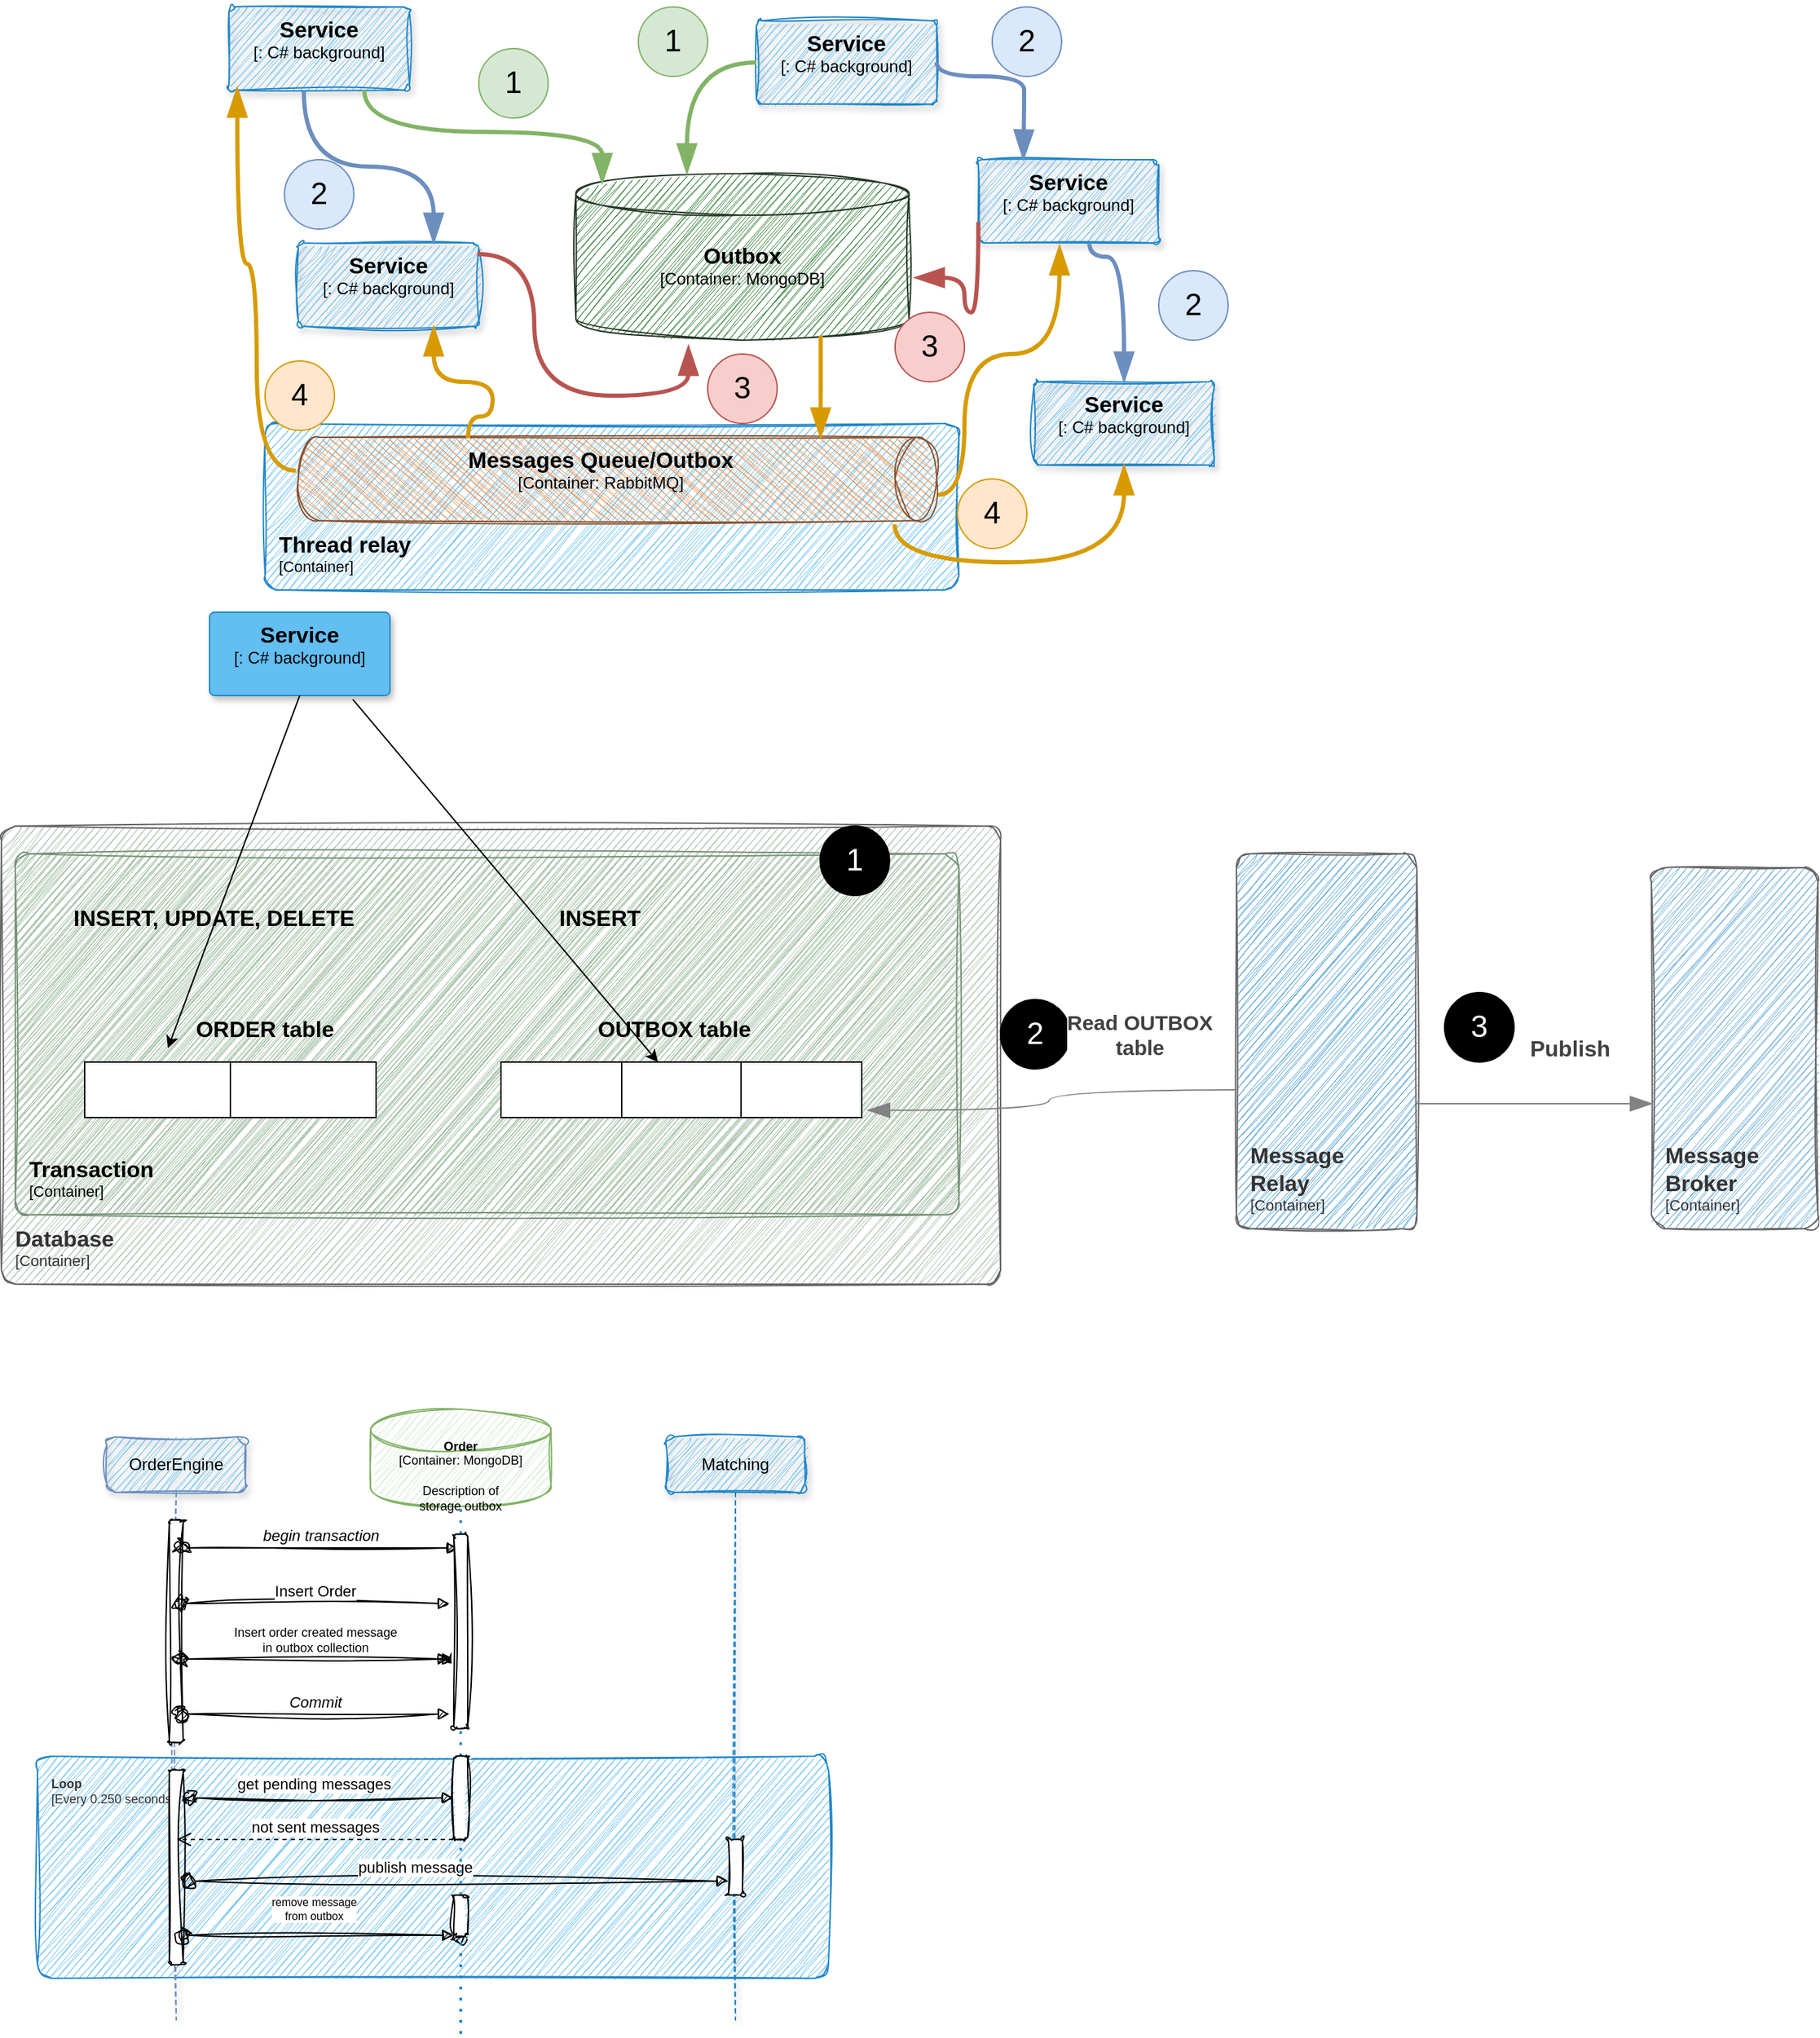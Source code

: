 <mxfile version="24.5.1" type="device">
  <diagram name="Page-1" id="jp84wiX7xe1HpqXk9hhP">
    <mxGraphModel dx="918" dy="848" grid="1" gridSize="10" guides="1" tooltips="1" connect="1" arrows="1" fold="1" page="1" pageScale="1" pageWidth="850" pageHeight="1100" math="0" shadow="0">
      <root>
        <mxCell id="0" />
        <mxCell id="1" parent="0" />
        <object placeholders="1" c4Name="Loop" c4Type="SystemScopeBoundary" c4Application="Every 0.250 seconds" label="&lt;font style=&quot;font-size: 9px;&quot;&gt;&lt;b style=&quot;font-size: 9px;&quot;&gt;&lt;div style=&quot;text-align: left; font-size: 9px;&quot;&gt;%c4Name%&lt;/div&gt;&lt;/b&gt;&lt;/font&gt;&lt;div style=&quot;text-align: left; font-size: 9px;&quot;&gt;[%c4Application%]&lt;/div&gt;" id="RgLUPbMFcPm35V3ERX6u-15">
          <mxCell style="rounded=1;fontSize=9;whiteSpace=wrap;html=1;arcSize=20;fillColor=#63bef2;strokeColor=#2086c9;fontColor=#333333;labelBackgroundColor=none;align=left;verticalAlign=top;labelBorderColor=none;spacingTop=0;spacing=10;metaEdit=1;rotatable=0;perimeter=rectanglePerimeter;noLabel=0;labelPadding=0;allowArrows=0;connectable=0;expand=0;recursiveResize=0;editable=1;pointerEvents=0;absoluteArcSize=1;points=[[0.25,0,0],[0.5,0,0],[0.75,0,0],[1,0.25,0],[1,0.5,0],[1,0.75,0],[0.75,1,0],[0.5,1,0],[0.25,1,0],[0,0.75,0],[0,0.5,0],[0,0.25,0]];sketch=1;curveFitting=1;jiggle=2;" vertex="1" parent="1">
            <mxGeometry x="36" y="1530" width="570" height="160" as="geometry" />
          </mxCell>
        </object>
        <object placeholders="1" c4Name="Thread relay" c4Type="ContainerScopeBoundary" c4Application="Container" label="&lt;font style=&quot;font-size: 16px&quot;&gt;&lt;b&gt;&lt;div style=&quot;text-align: left&quot;&gt;%c4Name%&lt;/div&gt;&lt;/b&gt;&lt;/font&gt;&lt;div style=&quot;text-align: left&quot;&gt;[%c4Application%]&lt;/div&gt;" id="sRBXPEC6CnhFeX8Rd4L1-20">
          <mxCell style="rounded=1;fontSize=11;whiteSpace=wrap;html=1;arcSize=20;fillColor=#63bef2;strokeColor=#2086c9;labelBackgroundColor=none;align=left;verticalAlign=bottom;labelBorderColor=none;spacingTop=0;spacing=10;metaEdit=1;rotatable=0;perimeter=rectanglePerimeter;noLabel=0;labelPadding=0;allowArrows=0;connectable=0;expand=0;recursiveResize=0;editable=1;pointerEvents=0;absoluteArcSize=1;points=[[0.25,0,0],[0.5,0,0],[0.75,0,0],[1,0.25,0],[1,0.5,0],[1,0.75,0],[0.75,1,0],[0.5,1,0],[0.25,1,0],[0,0.75,0],[0,0.5,0],[0,0.25,0]];sketch=1;curveFitting=1;jiggle=2;" parent="1" vertex="1">
            <mxGeometry x="200" y="570" width="500" height="120" as="geometry" />
          </mxCell>
        </object>
        <object placeholders="1" c4Name="Messages Queue/Outbox" c4Type="Container" c4Technology="RabbitMQ" c4Description="" label="&lt;font style=&quot;font-size: 16px&quot;&gt;&lt;b&gt;%c4Name%&lt;/b&gt;&lt;/font&gt;&lt;div&gt;[%c4Type%:&amp;nbsp;%c4Technology%]&lt;/div&gt;&lt;br&gt;&lt;div&gt;&lt;font style=&quot;font-size: 11px&quot;&gt;&lt;font&gt;%c4Description%&lt;/font&gt;&lt;/font&gt;&lt;/div&gt;" id="cbHOGmEnmN4e4WHKEx2--1">
          <mxCell style="shape=cylinder3;size=15;direction=south;whiteSpace=wrap;html=1;boundedLbl=1;rounded=0;labelBackgroundColor=none;fillColor=#ef8e4e;fontSize=12;fontColor=#000000;align=center;strokeColor=#8b522d;metaEdit=1;points=[[0.5,0,0],[1,0.25,0],[1,0.5,0],[1,0.75,0],[0.5,1,0],[0,0.75,0],[0,0.5,0],[0,0.25,0]];resizable=1;sketch=1;curveFitting=1;jiggle=2;" parent="1" vertex="1">
            <mxGeometry x="224" y="580" width="460" height="60" as="geometry" />
          </mxCell>
        </object>
        <object placeholders="1" c4Name="Service" c4Type="" c4Technology="C# background" c4Description="" label="&lt;font style=&quot;font-size: 16px&quot;&gt;&lt;b&gt;%c4Name%&lt;/b&gt;&lt;/font&gt;&lt;div&gt;[%c4Type%: %c4Technology%]&lt;/div&gt;&lt;br&gt;&lt;div&gt;&lt;font style=&quot;font-size: 11px&quot;&gt;%c4Description%&lt;/font&gt;&lt;/div&gt;" id="cbHOGmEnmN4e4WHKEx2--2">
          <mxCell style="rounded=1;whiteSpace=wrap;html=1;labelBackgroundColor=none;fillColor=#63BEF2;fontColor=#000000;align=center;arcSize=6;strokeColor=#2086C9;metaEdit=1;resizable=1;points=[[0.25,0,0],[0.5,0,0],[0.75,0,0],[1,0.25,0],[1,0.5,0],[1,0.75,0],[0.75,1,0],[0.5,1,0],[0.25,1,0],[0,0.75,0],[0,0.5,0],[0,0.25,0]];sketch=1;curveFitting=1;jiggle=2;shadow=1;" parent="1" vertex="1">
            <mxGeometry x="174" y="270" width="130" height="60" as="geometry" />
          </mxCell>
        </object>
        <object placeholders="1" c4Name="Service" c4Type="" c4Technology="C# background" c4Description="" label="&lt;font style=&quot;font-size: 16px&quot;&gt;&lt;b&gt;%c4Name%&lt;/b&gt;&lt;/font&gt;&lt;div&gt;[%c4Type%: %c4Technology%]&lt;/div&gt;&lt;br&gt;&lt;div&gt;&lt;font style=&quot;font-size: 11px&quot;&gt;%c4Description%&lt;/font&gt;&lt;/div&gt;" id="cbHOGmEnmN4e4WHKEx2--3">
          <mxCell style="rounded=1;whiteSpace=wrap;html=1;labelBackgroundColor=none;fillColor=#63BEF2;fontColor=#000000;align=center;arcSize=6;strokeColor=#2086C9;metaEdit=1;resizable=1;points=[[0.25,0,0],[0.5,0,0],[0.75,0,0],[1,0.25,0],[1,0.5,0],[1,0.75,0],[0.75,1,0],[0.5,1,0],[0.25,1,0],[0,0.75,0],[0,0.5,0],[0,0.25,0]];shadow=1;sketch=1;curveFitting=1;jiggle=2;" parent="1" vertex="1">
            <mxGeometry x="754" y="540" width="130" height="60" as="geometry" />
          </mxCell>
        </object>
        <object placeholders="1" c4Name="Service" c4Type="" c4Technology="C# background" c4Description="" label="&lt;font style=&quot;font-size: 16px&quot;&gt;&lt;b&gt;%c4Name%&lt;/b&gt;&lt;/font&gt;&lt;div&gt;[%c4Type%: %c4Technology%]&lt;/div&gt;&lt;br&gt;&lt;div&gt;&lt;font style=&quot;font-size: 11px&quot;&gt;%c4Description%&lt;/font&gt;&lt;/div&gt;" id="cbHOGmEnmN4e4WHKEx2--4">
          <mxCell style="rounded=1;whiteSpace=wrap;html=1;labelBackgroundColor=none;fillColor=#63BEF2;fontColor=#000000;align=center;arcSize=6;strokeColor=#2086C9;metaEdit=1;resizable=1;points=[[0.25,0,0],[0.5,0,0],[0.75,0,0],[1,0.25,0],[1,0.5,0],[1,0.75,0],[0.75,1,0],[0.5,1,0],[0.25,1,0],[0,0.75,0],[0,0.5,0],[0,0.25,0]];sketch=1;curveFitting=1;jiggle=2;shadow=1;" parent="1" vertex="1">
            <mxGeometry x="224" y="440" width="130" height="60" as="geometry" />
          </mxCell>
        </object>
        <object placeholders="1" c4Name="Service" c4Type="" c4Technology="C# background" c4Description="" label="&lt;font style=&quot;font-size: 16px&quot;&gt;&lt;b&gt;%c4Name%&lt;/b&gt;&lt;/font&gt;&lt;div&gt;[%c4Type%: %c4Technology%]&lt;/div&gt;&lt;br&gt;&lt;div&gt;&lt;font style=&quot;font-size: 11px&quot;&gt;%c4Description%&lt;/font&gt;&lt;/div&gt;" id="cbHOGmEnmN4e4WHKEx2--5">
          <mxCell style="rounded=1;whiteSpace=wrap;html=1;labelBackgroundColor=none;fillColor=#63BEF2;fontColor=#000000;align=center;arcSize=6;strokeColor=#2086C9;metaEdit=1;resizable=1;points=[[0.25,0,0],[0.5,0,0],[0.75,0,0],[1,0.25,0],[1,0.5,0],[1,0.75,0],[0.75,1,0],[0.5,1,0],[0.25,1,0],[0,0.75,0],[0,0.5,0],[0,0.25,0]];sketch=1;curveFitting=1;jiggle=2;shadow=1;" parent="1" vertex="1">
            <mxGeometry x="554" y="280" width="130" height="60" as="geometry" />
          </mxCell>
        </object>
        <object placeholders="1" c4Name="Service" c4Type="" c4Technology="C# background" c4Description="" label="&lt;font style=&quot;font-size: 16px&quot;&gt;&lt;b&gt;%c4Name%&lt;/b&gt;&lt;/font&gt;&lt;div&gt;[%c4Type%: %c4Technology%]&lt;/div&gt;&lt;br&gt;&lt;div&gt;&lt;font style=&quot;font-size: 11px&quot;&gt;%c4Description%&lt;/font&gt;&lt;/div&gt;" id="cbHOGmEnmN4e4WHKEx2--7">
          <mxCell style="rounded=1;whiteSpace=wrap;html=1;labelBackgroundColor=none;fillColor=#63BEF2;fontColor=#000000;align=center;arcSize=6;strokeColor=#2086C9;metaEdit=1;resizable=1;points=[[0.25,0,0],[0.5,0,0],[0.75,0,0],[1,0.25,0],[1,0.5,0],[1,0.75,0],[0.75,1,0],[0.5,1,0],[0.25,1,0],[0,0.75,0],[0,0.5,0],[0,0.25,0]];sketch=1;curveFitting=1;jiggle=2;shadow=1;" parent="1" vertex="1">
            <mxGeometry x="714" y="380" width="130" height="60" as="geometry" />
          </mxCell>
        </object>
        <object placeholders="1" c4Name="Outbox" c4Type="Container" c4Technology="MongoDB" c4Description="" label="&lt;font style=&quot;font-size: 16px&quot;&gt;&lt;b&gt;%c4Name%&lt;/b&gt;&lt;/font&gt;&lt;div&gt;[%c4Type%:&amp;nbsp;%c4Technology%]&lt;/div&gt;&lt;br&gt;&lt;div&gt;&lt;font style=&quot;font-size: 11px&quot;&gt;&lt;font&gt;%c4Description%&lt;/font&gt;&lt;/font&gt;&lt;/div&gt;" id="cbHOGmEnmN4e4WHKEx2--8">
          <mxCell style="shape=cylinder3;size=15;whiteSpace=wrap;html=1;boundedLbl=1;rounded=0;labelBackgroundColor=none;fillColor=#2d7b33;fontSize=12;fontColor=#000000;align=center;strokeColor=#253726;metaEdit=1;points=[[0.5,0,0],[1,0.25,0],[1,0.5,0],[1,0.75,0],[0.5,1,0],[0,0.75,0],[0,0.5,0],[0,0.25,0]];resizable=0;sketch=1;curveFitting=1;jiggle=2;" parent="1" vertex="1">
            <mxGeometry x="424" y="390" width="240" height="120" as="geometry" />
          </mxCell>
        </object>
        <object placeholders="1" c4Type="Relationship" id="cbHOGmEnmN4e4WHKEx2--9">
          <mxCell style="endArrow=blockThin;html=1;fontSize=10;fontColor=#404040;strokeWidth=3;endFill=1;strokeColor=#82b366;elbow=vertical;metaEdit=1;endSize=14;startSize=14;jumpStyle=arc;jumpSize=16;rounded=0;edgeStyle=orthogonalEdgeStyle;exitX=0.75;exitY=1;exitDx=0;exitDy=0;exitPerimeter=0;entryX=0.079;entryY=0.058;entryDx=0;entryDy=0;entryPerimeter=0;curved=1;" parent="1" source="cbHOGmEnmN4e4WHKEx2--2" target="cbHOGmEnmN4e4WHKEx2--8" edge="1">
            <mxGeometry width="240" relative="1" as="geometry">
              <mxPoint x="354" y="360" as="sourcePoint" />
              <mxPoint x="594" y="360" as="targetPoint" />
            </mxGeometry>
          </mxCell>
        </object>
        <object placeholders="1" c4Type="Relationship" id="cbHOGmEnmN4e4WHKEx2--10">
          <mxCell style="endArrow=blockThin;html=1;fontSize=10;fontColor=#404040;strokeWidth=3;endFill=1;strokeColor=#6c8ebf;elbow=vertical;metaEdit=1;endSize=14;startSize=14;jumpStyle=arc;jumpSize=16;rounded=0;edgeStyle=orthogonalEdgeStyle;exitX=0.415;exitY=1.017;exitDx=0;exitDy=0;exitPerimeter=0;entryX=0.75;entryY=0;entryDx=0;entryDy=0;entryPerimeter=0;curved=1;" parent="1" source="cbHOGmEnmN4e4WHKEx2--2" target="cbHOGmEnmN4e4WHKEx2--4" edge="1">
            <mxGeometry width="240" relative="1" as="geometry">
              <mxPoint x="282" y="340" as="sourcePoint" />
              <mxPoint x="453" y="407" as="targetPoint" />
            </mxGeometry>
          </mxCell>
        </object>
        <object placeholders="1" c4Type="Relationship" id="cbHOGmEnmN4e4WHKEx2--11">
          <mxCell style="endArrow=blockThin;html=1;fontSize=10;fontColor=#404040;strokeWidth=3;endFill=1;strokeColor=#82b366;elbow=vertical;metaEdit=1;endSize=14;startSize=14;jumpStyle=arc;jumpSize=16;rounded=0;edgeStyle=orthogonalEdgeStyle;exitX=0;exitY=0.5;exitDx=0;exitDy=0;exitPerimeter=0;curved=1;" parent="1" source="cbHOGmEnmN4e4WHKEx2--5" target="cbHOGmEnmN4e4WHKEx2--8" edge="1">
            <mxGeometry width="240" relative="1" as="geometry">
              <mxPoint x="238" y="341" as="sourcePoint" />
              <mxPoint x="332" y="450" as="targetPoint" />
              <Array as="points">
                <mxPoint x="504" y="310" />
              </Array>
            </mxGeometry>
          </mxCell>
        </object>
        <object placeholders="1" c4Type="Relationship" id="cbHOGmEnmN4e4WHKEx2--12">
          <mxCell style="endArrow=blockThin;html=1;fontSize=10;fontColor=#404040;strokeWidth=3;endFill=1;strokeColor=#6c8ebf;elbow=vertical;metaEdit=1;endSize=14;startSize=14;jumpStyle=arc;jumpSize=16;rounded=0;edgeStyle=orthogonalEdgeStyle;exitX=1;exitY=0.5;exitDx=0;exitDy=0;exitPerimeter=0;curved=1;entryX=0.25;entryY=0;entryDx=0;entryDy=0;entryPerimeter=0;" parent="1" source="cbHOGmEnmN4e4WHKEx2--5" target="cbHOGmEnmN4e4WHKEx2--7" edge="1">
            <mxGeometry width="240" relative="1" as="geometry">
              <mxPoint x="564" y="320" as="sourcePoint" />
              <mxPoint x="514" y="400" as="targetPoint" />
              <Array as="points">
                <mxPoint x="684" y="320" />
                <mxPoint x="747" y="320" />
                <mxPoint x="747" y="340" />
              </Array>
            </mxGeometry>
          </mxCell>
        </object>
        <object placeholders="1" c4Type="Relationship" id="cbHOGmEnmN4e4WHKEx2--13">
          <mxCell style="endArrow=blockThin;html=1;fontSize=10;fontColor=#404040;strokeWidth=3;endFill=1;strokeColor=#d79b00;elbow=vertical;metaEdit=1;endSize=14;startSize=14;jumpStyle=arc;jumpSize=16;rounded=0;edgeStyle=orthogonalEdgeStyle;exitX=0.4;exitY=1.004;exitDx=0;exitDy=0;exitPerimeter=0;entryX=0.046;entryY=0.967;entryDx=0;entryDy=0;entryPerimeter=0;curved=1;" parent="1" source="cbHOGmEnmN4e4WHKEx2--1" target="cbHOGmEnmN4e4WHKEx2--2" edge="1">
            <mxGeometry width="240" relative="1" as="geometry">
              <mxPoint x="238" y="341" as="sourcePoint" />
              <mxPoint x="332" y="450" as="targetPoint" />
              <Array as="points">
                <mxPoint x="194" y="604" />
                <mxPoint x="194" y="455" />
                <mxPoint x="180" y="455" />
              </Array>
            </mxGeometry>
          </mxCell>
        </object>
        <object placeholders="1" c4Type="Relationship" id="cbHOGmEnmN4e4WHKEx2--14">
          <mxCell style="endArrow=blockThin;html=1;fontSize=10;fontColor=#404040;strokeWidth=3;endFill=1;strokeColor=#b85450;elbow=vertical;metaEdit=1;endSize=14;startSize=14;jumpStyle=arc;jumpSize=16;rounded=0;edgeStyle=orthogonalEdgeStyle;entryX=1.017;entryY=0.625;entryDx=0;entryDy=0;entryPerimeter=0;curved=1;exitX=0;exitY=0.75;exitDx=0;exitDy=0;exitPerimeter=0;" parent="1" source="cbHOGmEnmN4e4WHKEx2--7" target="cbHOGmEnmN4e4WHKEx2--8" edge="1">
            <mxGeometry width="240" relative="1" as="geometry">
              <mxPoint x="694" y="610" as="sourcePoint" />
              <mxPoint x="190" y="338" as="targetPoint" />
              <Array as="points">
                <mxPoint x="714" y="490" />
                <mxPoint x="704" y="490" />
                <mxPoint x="704" y="465" />
              </Array>
            </mxGeometry>
          </mxCell>
        </object>
        <object placeholders="1" c4Type="Relationship" id="cbHOGmEnmN4e4WHKEx2--15">
          <mxCell style="endArrow=blockThin;html=1;fontSize=10;fontColor=#404040;strokeWidth=3;endFill=1;strokeColor=#6c8ebf;elbow=vertical;metaEdit=1;endSize=14;startSize=14;jumpStyle=arc;jumpSize=16;rounded=0;edgeStyle=orthogonalEdgeStyle;exitX=1;exitY=0.5;exitDx=0;exitDy=0;exitPerimeter=0;curved=1;" parent="1" target="cbHOGmEnmN4e4WHKEx2--3" edge="1">
            <mxGeometry width="240" relative="1" as="geometry">
              <mxPoint x="794" y="440" as="sourcePoint" />
              <mxPoint x="857" y="510" as="targetPoint" />
              <Array as="points">
                <mxPoint x="794" y="450" />
                <mxPoint x="819" y="450" />
              </Array>
            </mxGeometry>
          </mxCell>
        </object>
        <object placeholders="1" c4Type="Relationship" id="cbHOGmEnmN4e4WHKEx2--16">
          <mxCell style="endArrow=blockThin;html=1;fontSize=10;fontColor=#404040;strokeWidth=3;endFill=1;strokeColor=#d79b00;elbow=vertical;metaEdit=1;endSize=14;startSize=14;jumpStyle=arc;jumpSize=16;rounded=0;edgeStyle=orthogonalEdgeStyle;entryX=0.5;entryY=1;entryDx=0;entryDy=0;entryPerimeter=0;curved=1;exitX=1.043;exitY=0.066;exitDx=0;exitDy=0;exitPerimeter=0;" parent="1" source="cbHOGmEnmN4e4WHKEx2--1" target="cbHOGmEnmN4e4WHKEx2--3" edge="1">
            <mxGeometry width="240" relative="1" as="geometry">
              <mxPoint x="676" y="818" as="sourcePoint" />
              <mxPoint x="754" y="650" as="targetPoint" />
              <Array as="points">
                <mxPoint x="654" y="670" />
                <mxPoint x="819" y="670" />
              </Array>
            </mxGeometry>
          </mxCell>
        </object>
        <object placeholders="1" c4Type="Relationship" id="cbHOGmEnmN4e4WHKEx2--17">
          <mxCell style="endArrow=blockThin;html=1;fontSize=10;fontColor=#404040;strokeWidth=3;endFill=1;strokeColor=#d79b00;elbow=vertical;metaEdit=1;endSize=14;startSize=14;jumpStyle=arc;jumpSize=16;rounded=0;edgeStyle=orthogonalEdgeStyle;entryX=0.45;entryY=1.028;entryDx=0;entryDy=0;entryPerimeter=0;curved=1;exitX=0.69;exitY=-0.002;exitDx=0;exitDy=0;exitPerimeter=0;" parent="1" source="cbHOGmEnmN4e4WHKEx2--1" target="cbHOGmEnmN4e4WHKEx2--7" edge="1">
            <mxGeometry width="240" relative="1" as="geometry">
              <mxPoint x="694" y="621" as="sourcePoint" />
              <mxPoint x="772" y="451" as="targetPoint" />
              <Array as="points">
                <mxPoint x="704" y="621" />
                <mxPoint x="704" y="520" />
                <mxPoint x="773" y="520" />
              </Array>
            </mxGeometry>
          </mxCell>
        </object>
        <object placeholders="1" c4Type="Relationship" id="cbHOGmEnmN4e4WHKEx2--18">
          <mxCell style="endArrow=blockThin;html=1;fontSize=10;fontColor=#404040;strokeWidth=3;endFill=1;strokeColor=#d79b00;elbow=vertical;metaEdit=1;endSize=14;startSize=14;jumpStyle=arc;jumpSize=16;rounded=0;edgeStyle=orthogonalEdgeStyle;entryX=0.75;entryY=1;entryDx=0;entryDy=0;entryPerimeter=0;curved=1;exitX=0.008;exitY=0.734;exitDx=0;exitDy=0;exitPerimeter=0;" parent="1" source="cbHOGmEnmN4e4WHKEx2--1" target="cbHOGmEnmN4e4WHKEx2--4" edge="1">
            <mxGeometry width="240" relative="1" as="geometry">
              <mxPoint x="384" y="565" as="sourcePoint" />
              <mxPoint x="451" y="526" as="targetPoint" />
              <Array as="points">
                <mxPoint x="346" y="565" />
                <mxPoint x="364" y="565" />
                <mxPoint x="364" y="540" />
                <mxPoint x="321" y="540" />
              </Array>
            </mxGeometry>
          </mxCell>
        </object>
        <object placeholders="1" c4Type="Relationship" id="cbHOGmEnmN4e4WHKEx2--19">
          <mxCell style="endArrow=blockThin;html=1;fontSize=10;fontColor=#404040;strokeWidth=3;endFill=1;strokeColor=#b85450;elbow=vertical;metaEdit=1;endSize=14;startSize=14;jumpStyle=arc;jumpSize=16;rounded=0;edgeStyle=orthogonalEdgeStyle;exitX=0.992;exitY=0.133;exitDx=0;exitDy=0;exitPerimeter=0;curved=1;entryX=0.338;entryY=1.033;entryDx=0;entryDy=0;entryPerimeter=0;" parent="1" source="cbHOGmEnmN4e4WHKEx2--4" target="cbHOGmEnmN4e4WHKEx2--8" edge="1">
            <mxGeometry width="240" relative="1" as="geometry">
              <mxPoint x="444" y="480" as="sourcePoint" />
              <mxPoint x="394" y="560" as="targetPoint" />
              <Array as="points">
                <mxPoint x="394" y="448" />
                <mxPoint x="394" y="550" />
                <mxPoint x="505" y="550" />
              </Array>
            </mxGeometry>
          </mxCell>
        </object>
        <object placeholders="1" c4Name="Service" c4Type="" c4Technology="C# background" c4Description="" label="&lt;font style=&quot;font-size: 16px&quot;&gt;&lt;b&gt;%c4Name%&lt;/b&gt;&lt;/font&gt;&lt;div&gt;[%c4Type%: %c4Technology%]&lt;/div&gt;&lt;br&gt;&lt;div&gt;&lt;font style=&quot;font-size: 11px&quot;&gt;%c4Description%&lt;/font&gt;&lt;/div&gt;" id="cbHOGmEnmN4e4WHKEx2--20">
          <mxCell style="rounded=1;whiteSpace=wrap;html=1;labelBackgroundColor=none;fillColor=#63BEF2;fontColor=#000000;align=center;arcSize=6;strokeColor=#2086C9;metaEdit=1;resizable=1;points=[[0.25,0,0],[0.5,0,0],[0.75,0,0],[1,0.25,0],[1,0.5,0],[1,0.75,0],[0.75,1,0],[0.5,1,0],[0.25,1,0],[0,0.75,0],[0,0.5,0],[0,0.25,0]];shadow=1;" parent="1" vertex="1">
            <mxGeometry x="160" y="706" width="130" height="60" as="geometry" />
          </mxCell>
        </object>
        <object placeholders="1" c4Name="Database" c4Type="ContainerScopeBoundary" c4Application="Container" label="&lt;font style=&quot;font-size: 16px&quot;&gt;&lt;b&gt;&lt;div style=&quot;text-align: left&quot;&gt;%c4Name%&lt;/div&gt;&lt;/b&gt;&lt;/font&gt;&lt;div style=&quot;text-align: left&quot;&gt;[%c4Application%]&lt;/div&gt;" id="cbHOGmEnmN4e4WHKEx2--21">
          <mxCell style="rounded=1;fontSize=11;whiteSpace=wrap;html=1;arcSize=20;fillColor=#a9bbaa;strokeColor=#666666;fontColor=#333333;labelBackgroundColor=none;align=left;verticalAlign=bottom;labelBorderColor=none;spacingTop=0;spacing=10;metaEdit=1;rotatable=0;perimeter=rectanglePerimeter;noLabel=0;labelPadding=0;allowArrows=0;connectable=0;expand=0;recursiveResize=0;editable=1;pointerEvents=0;absoluteArcSize=1;points=[[0.25,0,0],[0.5,0,0],[0.75,0,0],[1,0.25,0],[1,0.5,0],[1,0.75,0],[0.75,1,0],[0.5,1,0],[0.25,1,0],[0,0.75,0],[0,0.5,0],[0,0.25,0]];sketch=1;curveFitting=1;jiggle=2;" parent="1" vertex="1">
            <mxGeometry x="10" y="860" width="720" height="330" as="geometry" />
          </mxCell>
        </object>
        <object placeholders="1" c4Name="Transaction" c4Type="ContainerScopeBoundary" c4Application="Container" label="&lt;font style=&quot;font-size: 16px&quot;&gt;&lt;b&gt;&lt;div style=&quot;text-align: left&quot;&gt;%c4Name%&lt;/div&gt;&lt;/b&gt;&lt;/font&gt;&lt;div style=&quot;text-align: left&quot;&gt;[%c4Application%]&lt;/div&gt;" id="cbHOGmEnmN4e4WHKEx2--22">
          <mxCell style="rounded=1;fontSize=11;whiteSpace=wrap;html=1;arcSize=20;fillColor=#95bc98;strokeColor=#769378;labelBackgroundColor=none;align=left;verticalAlign=bottom;labelBorderColor=none;spacingTop=0;spacing=10;metaEdit=1;rotatable=0;perimeter=rectanglePerimeter;noLabel=0;labelPadding=0;allowArrows=0;connectable=0;expand=0;recursiveResize=0;editable=1;pointerEvents=0;absoluteArcSize=1;points=[[0.25,0,0],[0.5,0,0],[0.75,0,0],[1,0.25,0],[1,0.5,0],[1,0.75,0],[0.75,1,0],[0.5,1,0],[0.25,1,0],[0,0.75,0],[0,0.5,0],[0,0.25,0]];sketch=1;curveFitting=1;jiggle=2;" parent="1" vertex="1">
            <mxGeometry x="20" y="880" width="680" height="260" as="geometry" />
          </mxCell>
        </object>
        <object placeholders="1" c4Name="INSERT, UPDATE, DELETE" c4Type="ContainerScopeBoundary" c4Description="&#xa;" label="&lt;font style=&quot;font-size: 16px&quot;&gt;&lt;b&gt;&lt;div style=&quot;text-align: left&quot;&gt;%c4Name%&lt;/div&gt;&lt;/b&gt;&lt;/font&gt;&lt;div style=&quot;text-align: left&quot;&gt;%c4Description%&lt;/div&gt;" id="cbHOGmEnmN4e4WHKEx2--23">
          <mxCell style="text;html=1;strokeColor=none;fillColor=none;align=left;verticalAlign=top;whiteSpace=wrap;rounded=0;metaEdit=1;allowArrows=0;resizable=1;rotatable=0;connectable=0;recursiveResize=0;expand=0;pointerEvents=0;points=[[0.25,0,0],[0.5,0,0],[0.75,0,0],[1,0.25,0],[1,0.5,0],[1,0.75,0],[0.75,1,0],[0.5,1,0],[0.25,1,0],[0,0.75,0],[0,0.5,0],[0,0.25,0]];" parent="1" vertex="1">
            <mxGeometry x="60" y="910" width="260" height="40" as="geometry" />
          </mxCell>
        </object>
        <mxCell id="cbHOGmEnmN4e4WHKEx2--24" value="" style="shape=table;startSize=0;container=1;collapsible=0;childLayout=tableLayout;" parent="1" vertex="1">
          <mxGeometry x="70" y="1030" width="210" height="40" as="geometry" />
        </mxCell>
        <mxCell id="cbHOGmEnmN4e4WHKEx2--25" value="" style="shape=tableRow;horizontal=0;startSize=0;swimlaneHead=0;swimlaneBody=0;strokeColor=inherit;top=0;left=0;bottom=0;right=0;collapsible=0;dropTarget=0;fillColor=none;points=[[0,0.5],[1,0.5]];portConstraint=eastwest;" parent="cbHOGmEnmN4e4WHKEx2--24" vertex="1">
          <mxGeometry width="210" height="40" as="geometry" />
        </mxCell>
        <mxCell id="cbHOGmEnmN4e4WHKEx2--26" value="" style="shape=partialRectangle;html=1;whiteSpace=wrap;connectable=0;strokeColor=inherit;overflow=hidden;fillColor=none;top=0;left=0;bottom=0;right=0;pointerEvents=1;" parent="cbHOGmEnmN4e4WHKEx2--25" vertex="1">
          <mxGeometry width="105" height="40" as="geometry">
            <mxRectangle width="105" height="40" as="alternateBounds" />
          </mxGeometry>
        </mxCell>
        <mxCell id="cbHOGmEnmN4e4WHKEx2--27" value="" style="shape=partialRectangle;html=1;whiteSpace=wrap;connectable=0;strokeColor=inherit;overflow=hidden;fillColor=none;top=0;left=0;bottom=0;right=0;pointerEvents=1;" parent="cbHOGmEnmN4e4WHKEx2--25" vertex="1">
          <mxGeometry x="105" width="105" height="40" as="geometry">
            <mxRectangle width="105" height="40" as="alternateBounds" />
          </mxGeometry>
        </mxCell>
        <object placeholders="1" c4Name="OUTBOX table" c4Type="ContainerScopeBoundary" c4Description="&#xa;" label="&lt;font style=&quot;font-size: 16px&quot;&gt;&lt;b&gt;&lt;div style=&quot;&quot;&gt;%c4Name%&lt;/div&gt;&lt;/b&gt;&lt;/font&gt;&lt;div style=&quot;&quot;&gt;%c4Description%&lt;/div&gt;" id="cbHOGmEnmN4e4WHKEx2--28">
          <mxCell style="text;html=1;strokeColor=none;fillColor=none;align=center;verticalAlign=top;whiteSpace=wrap;rounded=0;metaEdit=1;allowArrows=0;resizable=1;rotatable=0;connectable=0;recursiveResize=0;expand=0;pointerEvents=0;points=[[0.25,0,0],[0.5,0,0],[0.75,0,0],[1,0.25,0],[1,0.5,0],[1,0.75,0],[0.75,1,0],[0.5,1,0],[0.25,1,0],[0,0.75,0],[0,0.5,0],[0,0.25,0]];" parent="1" vertex="1">
            <mxGeometry x="365" y="990" width="260" height="40" as="geometry" />
          </mxCell>
        </object>
        <mxCell id="cbHOGmEnmN4e4WHKEx2--29" value="" style="endArrow=classic;html=1;rounded=0;exitX=0.5;exitY=1;exitDx=0;exitDy=0;exitPerimeter=0;" parent="1" source="cbHOGmEnmN4e4WHKEx2--20" edge="1">
          <mxGeometry width="50" height="50" relative="1" as="geometry">
            <mxPoint x="430" y="780" as="sourcePoint" />
            <mxPoint x="130" y="1020" as="targetPoint" />
          </mxGeometry>
        </mxCell>
        <object placeholders="1" c4Name="INSERT" c4Type="ContainerScopeBoundary" c4Description="&#xa;" label="&lt;font style=&quot;font-size: 16px&quot;&gt;&lt;b&gt;&lt;div style=&quot;text-align: left&quot;&gt;%c4Name%&lt;/div&gt;&lt;/b&gt;&lt;/font&gt;&lt;div style=&quot;text-align: left&quot;&gt;%c4Description%&lt;/div&gt;" id="cbHOGmEnmN4e4WHKEx2--30">
          <mxCell style="text;html=1;strokeColor=none;fillColor=none;align=left;verticalAlign=top;whiteSpace=wrap;rounded=0;metaEdit=1;allowArrows=0;resizable=1;rotatable=0;connectable=0;recursiveResize=0;expand=0;pointerEvents=0;points=[[0.25,0,0],[0.5,0,0],[0.75,0,0],[1,0.25,0],[1,0.5,0],[1,0.75,0],[0.75,1,0],[0.5,1,0],[0.25,1,0],[0,0.75,0],[0,0.5,0],[0,0.25,0]];" parent="1" vertex="1">
            <mxGeometry x="410" y="910" width="100" height="40" as="geometry" />
          </mxCell>
        </object>
        <mxCell id="cbHOGmEnmN4e4WHKEx2--31" value="" style="shape=table;startSize=0;container=1;collapsible=0;childLayout=tableLayout;" parent="1" vertex="1">
          <mxGeometry x="370" y="1030" width="260" height="40" as="geometry" />
        </mxCell>
        <mxCell id="cbHOGmEnmN4e4WHKEx2--32" value="" style="shape=tableRow;horizontal=0;startSize=0;swimlaneHead=0;swimlaneBody=0;strokeColor=inherit;top=0;left=0;bottom=0;right=0;collapsible=0;dropTarget=0;fillColor=none;points=[[0,0.5],[1,0.5]];portConstraint=eastwest;" parent="cbHOGmEnmN4e4WHKEx2--31" vertex="1">
          <mxGeometry width="260" height="40" as="geometry" />
        </mxCell>
        <mxCell id="cbHOGmEnmN4e4WHKEx2--33" value="" style="shape=partialRectangle;html=1;whiteSpace=wrap;connectable=0;strokeColor=inherit;overflow=hidden;fillColor=none;top=0;left=0;bottom=0;right=0;pointerEvents=1;" parent="cbHOGmEnmN4e4WHKEx2--32" vertex="1">
          <mxGeometry width="87" height="40" as="geometry">
            <mxRectangle width="87" height="40" as="alternateBounds" />
          </mxGeometry>
        </mxCell>
        <mxCell id="cbHOGmEnmN4e4WHKEx2--34" value="" style="shape=partialRectangle;html=1;whiteSpace=wrap;connectable=0;strokeColor=inherit;overflow=hidden;fillColor=none;top=0;left=0;bottom=0;right=0;pointerEvents=1;" parent="cbHOGmEnmN4e4WHKEx2--32" vertex="1">
          <mxGeometry x="87" width="86" height="40" as="geometry">
            <mxRectangle width="86" height="40" as="alternateBounds" />
          </mxGeometry>
        </mxCell>
        <mxCell id="cbHOGmEnmN4e4WHKEx2--35" value="" style="shape=partialRectangle;html=1;whiteSpace=wrap;connectable=0;strokeColor=inherit;overflow=hidden;fillColor=none;top=0;left=0;bottom=0;right=0;pointerEvents=1;" parent="cbHOGmEnmN4e4WHKEx2--32" vertex="1">
          <mxGeometry x="173" width="87" height="40" as="geometry">
            <mxRectangle width="87" height="40" as="alternateBounds" />
          </mxGeometry>
        </mxCell>
        <object placeholders="1" c4Name="ORDER table" c4Type="ContainerScopeBoundary" c4Description="&#xa;" label="&lt;font style=&quot;font-size: 16px&quot;&gt;&lt;b&gt;&lt;div style=&quot;&quot;&gt;%c4Name%&lt;/div&gt;&lt;/b&gt;&lt;/font&gt;&lt;div style=&quot;&quot;&gt;%c4Description%&lt;/div&gt;" id="cbHOGmEnmN4e4WHKEx2--36">
          <mxCell style="text;html=1;strokeColor=none;fillColor=none;align=center;verticalAlign=top;whiteSpace=wrap;rounded=0;metaEdit=1;allowArrows=0;resizable=1;rotatable=0;connectable=0;recursiveResize=0;expand=0;pointerEvents=0;points=[[0.25,0,0],[0.5,0,0],[0.75,0,0],[1,0.25,0],[1,0.5,0],[1,0.75,0],[0.75,1,0],[0.5,1,0],[0.25,1,0],[0,0.75,0],[0,0.5,0],[0,0.25,0]];" parent="1" vertex="1">
            <mxGeometry x="70" y="990" width="260" height="40" as="geometry" />
          </mxCell>
        </object>
        <mxCell id="cbHOGmEnmN4e4WHKEx2--37" value="" style="endArrow=classic;html=1;rounded=0;exitX=0.794;exitY=1.046;exitDx=0;exitDy=0;exitPerimeter=0;" parent="1" source="cbHOGmEnmN4e4WHKEx2--20" target="cbHOGmEnmN4e4WHKEx2--32" edge="1">
          <mxGeometry width="50" height="50" relative="1" as="geometry">
            <mxPoint x="235" y="760" as="sourcePoint" />
            <mxPoint x="140" y="1030" as="targetPoint" />
          </mxGeometry>
        </mxCell>
        <mxCell id="cbHOGmEnmN4e4WHKEx2--39" value="1" style="ellipse;whiteSpace=wrap;html=1;aspect=fixed;fillColor=#000000;fontColor=#ffffff;fontSize=22;" parent="1" vertex="1">
          <mxGeometry x="600" y="860" width="50" height="50" as="geometry" />
        </mxCell>
        <object placeholders="1" c4Name="Message&#xa;Relay" c4Type="ContainerScopeBoundary" c4Application="Container" label="&lt;font style=&quot;font-size: 16px&quot;&gt;&lt;b&gt;&lt;div style=&quot;text-align: left&quot;&gt;%c4Name%&lt;/div&gt;&lt;/b&gt;&lt;/font&gt;&lt;div style=&quot;text-align: left&quot;&gt;[%c4Application%]&lt;/div&gt;" id="cbHOGmEnmN4e4WHKEx2--41">
          <mxCell style="rounded=1;fontSize=11;whiteSpace=wrap;html=1;arcSize=20;fillColor=#499dd4;strokeColor=#666666;fontColor=#333333;labelBackgroundColor=none;align=left;verticalAlign=bottom;labelBorderColor=none;spacingTop=0;spacing=10;metaEdit=1;rotatable=0;perimeter=rectanglePerimeter;noLabel=0;labelPadding=0;allowArrows=0;connectable=0;expand=0;recursiveResize=0;editable=1;pointerEvents=0;absoluteArcSize=1;points=[[0.25,0,0],[0.5,0,0],[0.75,0,0],[1,0.25,0],[1,0.5,0],[1,0.75,0],[0.75,1,0],[0.5,1,0],[0.25,1,0],[0,0.75,0],[0,0.5,0],[0,0.25,0]];sketch=1;curveFitting=1;jiggle=2;" parent="1" vertex="1">
            <mxGeometry x="900" y="880" width="130" height="270" as="geometry" />
          </mxCell>
        </object>
        <object placeholders="1" c4Name="Message&#xa;Broker" c4Type="ContainerScopeBoundary" c4Application="Container" label="&lt;font style=&quot;font-size: 16px&quot;&gt;&lt;b&gt;&lt;div style=&quot;text-align: left&quot;&gt;%c4Name%&lt;/div&gt;&lt;/b&gt;&lt;/font&gt;&lt;div style=&quot;text-align: left&quot;&gt;[%c4Application%]&lt;/div&gt;" id="cbHOGmEnmN4e4WHKEx2--42">
          <mxCell style="rounded=1;fontSize=11;whiteSpace=wrap;html=1;arcSize=20;fillColor=#65a9d5;strokeColor=#666666;fontColor=#333333;labelBackgroundColor=none;align=left;verticalAlign=bottom;labelBorderColor=none;spacingTop=0;spacing=10;metaEdit=1;rotatable=0;perimeter=rectanglePerimeter;noLabel=0;labelPadding=0;allowArrows=0;connectable=0;expand=0;recursiveResize=0;editable=1;pointerEvents=0;absoluteArcSize=1;points=[[0.25,0,0],[0.5,0,0],[0.75,0,0],[1,0.25,0],[1,0.5,0],[1,0.75,0],[0.75,1,0],[0.5,1,0],[0.25,1,0],[0,0.75,0],[0,0.5,0],[0,0.25,0]];sketch=1;curveFitting=1;jiggle=2;" parent="1" vertex="1">
            <mxGeometry x="1199" y="890" width="120" height="260" as="geometry" />
          </mxCell>
        </object>
        <mxCell id="cbHOGmEnmN4e4WHKEx2--44" value="2" style="ellipse;whiteSpace=wrap;html=1;aspect=fixed;fillColor=#000000;fontColor=#ffffff;fontSize=22;" parent="1" vertex="1">
          <mxGeometry x="730" y="985" width="50" height="50" as="geometry" />
        </mxCell>
        <mxCell id="cbHOGmEnmN4e4WHKEx2--45" value="3" style="ellipse;whiteSpace=wrap;html=1;aspect=fixed;fillColor=#000000;fontColor=#ffffff;fontSize=22;" parent="1" vertex="1">
          <mxGeometry x="1050" y="980" width="50" height="50" as="geometry" />
        </mxCell>
        <object placeholders="1" c4Type="Relationship" c4Description="Read OUTBOX&#xa;table" label="&lt;div style=&quot;text-align: left; font-size: 15px;&quot;&gt;&lt;div style=&quot;text-align: center; font-size: 15px;&quot;&gt;&lt;b style=&quot;font-size: 15px;&quot;&gt;%c4Description%&lt;/b&gt;&lt;/div&gt;&lt;/div&gt;" id="cbHOGmEnmN4e4WHKEx2--47">
          <mxCell style="endArrow=blockThin;html=1;fontSize=15;fontColor=#404040;strokeWidth=1;endFill=1;strokeColor=#828282;elbow=vertical;metaEdit=1;endSize=14;startSize=14;jumpStyle=arc;jumpSize=16;rounded=0;edgeStyle=orthogonalEdgeStyle;entryX=1.015;entryY=0.869;entryDx=0;entryDy=0;entryPerimeter=0;curved=1;" parent="1" target="cbHOGmEnmN4e4WHKEx2--32" edge="1">
            <mxGeometry x="-0.502" y="-40" width="240" relative="1" as="geometry">
              <mxPoint x="900" y="1050" as="sourcePoint" />
              <mxPoint x="580" y="930" as="targetPoint" />
              <mxPoint as="offset" />
            </mxGeometry>
          </mxCell>
        </object>
        <object placeholders="1" c4Type="Relationship" c4Description="Publish" label="&lt;div style=&quot;text-align: left; font-size: 16px;&quot;&gt;&lt;div style=&quot;text-align: center; font-size: 16px;&quot;&gt;&lt;b style=&quot;font-size: 16px;&quot;&gt;%c4Description%&lt;/b&gt;&lt;/div&gt;&lt;/div&gt;" id="cbHOGmEnmN4e4WHKEx2--48">
          <mxCell style="endArrow=blockThin;html=1;fontSize=16;fontColor=#404040;strokeWidth=1;endFill=1;strokeColor=#828282;elbow=vertical;metaEdit=1;endSize=14;startSize=14;jumpStyle=arc;jumpSize=16;rounded=0;edgeStyle=orthogonalEdgeStyle;curved=1;" parent="1" edge="1">
            <mxGeometry x="0.294" y="40" width="240" relative="1" as="geometry">
              <mxPoint x="1030" y="1060" as="sourcePoint" />
              <mxPoint x="1200" y="1060" as="targetPoint" />
              <mxPoint as="offset" />
            </mxGeometry>
          </mxCell>
        </object>
        <mxCell id="sRBXPEC6CnhFeX8Rd4L1-1" value="2" style="ellipse;whiteSpace=wrap;html=1;aspect=fixed;fillColor=#dae8fc;fontSize=22;strokeColor=#6c8ebf;" parent="1" vertex="1">
          <mxGeometry x="214" y="380" width="50" height="50" as="geometry" />
        </mxCell>
        <mxCell id="sRBXPEC6CnhFeX8Rd4L1-8" value="2" style="ellipse;whiteSpace=wrap;html=1;aspect=fixed;fillColor=#dae8fc;fontSize=22;strokeColor=#6c8ebf;" parent="1" vertex="1">
          <mxGeometry x="724" y="270" width="50" height="50" as="geometry" />
        </mxCell>
        <mxCell id="sRBXPEC6CnhFeX8Rd4L1-9" value="2" style="ellipse;whiteSpace=wrap;html=1;aspect=fixed;fillColor=#dae8fc;fontSize=22;strokeColor=#6c8ebf;" parent="1" vertex="1">
          <mxGeometry x="844" y="460" width="50" height="50" as="geometry" />
        </mxCell>
        <mxCell id="sRBXPEC6CnhFeX8Rd4L1-10" value="1" style="ellipse;whiteSpace=wrap;html=1;aspect=fixed;fillColor=#d5e8d4;fontSize=22;strokeColor=#82b366;" parent="1" vertex="1">
          <mxGeometry x="354" y="300" width="50" height="50" as="geometry" />
        </mxCell>
        <mxCell id="sRBXPEC6CnhFeX8Rd4L1-11" value="3" style="ellipse;whiteSpace=wrap;html=1;aspect=fixed;fillColor=#f8cecc;fontSize=22;strokeColor=#b85450;" parent="1" vertex="1">
          <mxGeometry x="654" y="490" width="50" height="50" as="geometry" />
        </mxCell>
        <mxCell id="sRBXPEC6CnhFeX8Rd4L1-12" value="3" style="ellipse;whiteSpace=wrap;html=1;aspect=fixed;fillColor=#f8cecc;fontSize=22;strokeColor=#b85450;" parent="1" vertex="1">
          <mxGeometry x="519" y="520" width="50" height="50" as="geometry" />
        </mxCell>
        <mxCell id="sRBXPEC6CnhFeX8Rd4L1-13" value="1" style="ellipse;whiteSpace=wrap;html=1;aspect=fixed;fillColor=#d5e8d4;fontSize=22;strokeColor=#82b366;" parent="1" vertex="1">
          <mxGeometry x="469" y="270" width="50" height="50" as="geometry" />
        </mxCell>
        <mxCell id="sRBXPEC6CnhFeX8Rd4L1-16" value="4" style="ellipse;whiteSpace=wrap;html=1;aspect=fixed;fillColor=#ffe6cc;fontSize=22;strokeColor=#d79b00;" parent="1" vertex="1">
          <mxGeometry x="200" y="525" width="50" height="50" as="geometry" />
        </mxCell>
        <mxCell id="sRBXPEC6CnhFeX8Rd4L1-17" value="4" style="ellipse;whiteSpace=wrap;html=1;aspect=fixed;fillColor=#ffe6cc;fontSize=22;strokeColor=#d79b00;" parent="1" vertex="1">
          <mxGeometry x="699" y="610" width="50" height="50" as="geometry" />
        </mxCell>
        <object placeholders="1" c4Type="Relationship" id="sRBXPEC6CnhFeX8Rd4L1-21">
          <mxCell style="endArrow=blockThin;html=1;fontSize=10;fontColor=#404040;strokeWidth=3;endFill=1;strokeColor=#d79b00;elbow=vertical;metaEdit=1;endSize=14;startSize=14;jumpStyle=arc;jumpSize=16;rounded=0;edgeStyle=orthogonalEdgeStyle;curved=1;exitX=0.735;exitY=0.973;exitDx=0;exitDy=0;exitPerimeter=0;entryX=0.004;entryY=0.182;entryDx=0;entryDy=0;entryPerimeter=0;" parent="1" source="cbHOGmEnmN4e4WHKEx2--8" target="cbHOGmEnmN4e4WHKEx2--1" edge="1">
            <mxGeometry width="240" relative="1" as="geometry">
              <mxPoint x="594" y="730" as="sourcePoint" />
              <mxPoint x="600" y="570" as="targetPoint" />
              <Array as="points" />
            </mxGeometry>
          </mxCell>
        </object>
        <mxCell id="RgLUPbMFcPm35V3ERX6u-1" value="OrderEngine" style="shape=umlLifeline;perimeter=lifelinePerimeter;whiteSpace=wrap;html=1;container=1;dropTarget=0;collapsible=0;recursiveResize=0;outlineConnect=0;portConstraint=eastwest;newEdgeStyle={&quot;curved&quot;:0,&quot;rounded&quot;:0};rounded=1;sketch=1;curveFitting=1;jiggle=2;shadow=1;fillColor=#63bef2;strokeColor=#6c8ebf;glass=0;" vertex="1" parent="1">
          <mxGeometry x="86" y="1300" width="100" height="420" as="geometry" />
        </mxCell>
        <mxCell id="RgLUPbMFcPm35V3ERX6u-5" value="" style="html=1;points=[[0,0,0,0,5],[0,1,0,0,-5],[1,0,0,0,5],[1,1,0,0,-5]];perimeter=orthogonalPerimeter;outlineConnect=0;targetShapes=umlLifeline;portConstraint=eastwest;newEdgeStyle={&quot;curved&quot;:0,&quot;rounded&quot;:0};rounded=1;sketch=1;curveFitting=1;jiggle=2;" vertex="1" parent="RgLUPbMFcPm35V3ERX6u-1">
          <mxGeometry x="45" y="60" width="10" height="160" as="geometry" />
        </mxCell>
        <mxCell id="RgLUPbMFcPm35V3ERX6u-14" value="" style="html=1;points=[[0,0,0,0,5],[0,1,0,0,-5],[1,0,0,0,5],[1,1,0,0,-5]];perimeter=orthogonalPerimeter;outlineConnect=0;targetShapes=umlLifeline;portConstraint=eastwest;newEdgeStyle={&quot;curved&quot;:0,&quot;rounded&quot;:0};rounded=1;sketch=1;curveFitting=1;jiggle=2;" vertex="1" parent="RgLUPbMFcPm35V3ERX6u-1">
          <mxGeometry x="45" y="240" width="10" height="140" as="geometry" />
        </mxCell>
        <mxCell id="RgLUPbMFcPm35V3ERX6u-3" value="Matching" style="shape=umlLifeline;perimeter=lifelinePerimeter;whiteSpace=wrap;html=1;container=1;dropTarget=0;collapsible=0;recursiveResize=0;outlineConnect=0;portConstraint=eastwest;newEdgeStyle={&quot;curved&quot;:0,&quot;rounded&quot;:0};rounded=1;sketch=1;curveFitting=1;jiggle=2;shadow=1;fillColor=#63bef2;strokeColor=#2086c9;" vertex="1" parent="1">
          <mxGeometry x="489" y="1300" width="100" height="420" as="geometry" />
        </mxCell>
        <mxCell id="RgLUPbMFcPm35V3ERX6u-9" value="" style="html=1;points=[[0,0,0,0,5],[0,1,0,0,-5],[1,0,0,0,5],[1,1,0,0,-5]];perimeter=orthogonalPerimeter;outlineConnect=0;targetShapes=umlLifeline;portConstraint=eastwest;newEdgeStyle={&quot;curved&quot;:0,&quot;rounded&quot;:0};rounded=1;sketch=1;curveFitting=1;jiggle=2;" vertex="1" parent="RgLUPbMFcPm35V3ERX6u-3">
          <mxGeometry x="45" y="290" width="10" height="40" as="geometry" />
        </mxCell>
        <object placeholders="1" c4Name="Order" c4Type="Container" c4Technology="MongoDB" c4Description="Description of &#xa;storage outbox" label="&lt;font style=&quot;font-size: 9px;&quot;&gt;&lt;b style=&quot;font-size: 9px;&quot;&gt;%c4Name%&lt;/b&gt;&lt;/font&gt;&lt;div style=&quot;font-size: 9px;&quot;&gt;[%c4Type%:&amp;nbsp;%c4Technology%]&lt;/div&gt;&lt;br style=&quot;font-size: 9px;&quot;&gt;&lt;div style=&quot;font-size: 9px;&quot;&gt;&lt;font style=&quot;font-size: 9px;&quot;&gt;&lt;font style=&quot;font-size: 9px;&quot;&gt;%c4Description%&lt;/font&gt;&lt;/font&gt;&lt;/div&gt;" id="RgLUPbMFcPm35V3ERX6u-4">
          <mxCell style="shape=cylinder3;size=15;whiteSpace=wrap;html=1;boundedLbl=1;rounded=0;labelBackgroundColor=none;fillColor=#d5e8d4;fontSize=9;fontColor=#000000;align=center;strokeColor=#82b366;metaEdit=1;points=[[0.5,0,0],[1,0.25,0],[1,0.5,0],[1,0.75,0],[0.5,1,0],[0,0.75,0],[0,0.5,0],[0,0.25,0]];resizable=1;sketch=1;curveFitting=1;jiggle=2;" vertex="1" parent="1">
            <mxGeometry x="276" y="1280" width="130" height="70" as="geometry" />
          </mxCell>
        </object>
        <mxCell id="RgLUPbMFcPm35V3ERX6u-10" value="begin transaction" style="html=1;verticalAlign=bottom;startArrow=oval;startFill=1;endArrow=block;startSize=8;curved=0;rounded=0;sketch=1;curveFitting=1;jiggle=2;fontStyle=2" edge="1" parent="1">
          <mxGeometry width="60" relative="1" as="geometry">
            <mxPoint x="140.0" y="1380" as="sourcePoint" />
            <mxPoint x="339.5" y="1380" as="targetPoint" />
          </mxGeometry>
        </mxCell>
        <mxCell id="RgLUPbMFcPm35V3ERX6u-11" value="Insert Order" style="html=1;verticalAlign=bottom;startArrow=oval;startFill=1;endArrow=block;startSize=8;curved=0;rounded=0;sketch=1;curveFitting=1;jiggle=2;" edge="1" parent="1">
          <mxGeometry width="60" relative="1" as="geometry">
            <mxPoint x="139.0" y="1420" as="sourcePoint" />
            <mxPoint x="333" y="1420" as="targetPoint" />
          </mxGeometry>
        </mxCell>
        <mxCell id="RgLUPbMFcPm35V3ERX6u-12" value="&lt;font style=&quot;font-size: 9px;&quot;&gt;Insert order created message&lt;/font&gt;&lt;div style=&quot;font-size: 9px;&quot;&gt;&lt;font style=&quot;font-size: 9px;&quot;&gt;in outbox collection&lt;/font&gt;&lt;/div&gt;" style="html=1;verticalAlign=bottom;startArrow=oval;startFill=1;endArrow=block;startSize=8;curved=0;rounded=0;fontSize=9;sketch=1;curveFitting=1;jiggle=2;fontStyle=0" edge="1" parent="1" source="RgLUPbMFcPm35V3ERX6u-8">
          <mxGeometry x="1" y="97" width="60" relative="1" as="geometry">
            <mxPoint x="139.0" y="1460" as="sourcePoint" />
            <mxPoint x="333" y="1460" as="targetPoint" />
            <mxPoint x="-97" y="-97" as="offset" />
          </mxGeometry>
        </mxCell>
        <mxCell id="RgLUPbMFcPm35V3ERX6u-13" value="Commit" style="html=1;verticalAlign=bottom;startArrow=oval;startFill=1;endArrow=block;startSize=8;curved=0;rounded=0;fontStyle=2;sketch=1;curveFitting=1;jiggle=2;" edge="1" parent="1">
          <mxGeometry width="60" relative="1" as="geometry">
            <mxPoint x="139.0" y="1499.63" as="sourcePoint" />
            <mxPoint x="333" y="1499.63" as="targetPoint" />
          </mxGeometry>
        </mxCell>
        <mxCell id="RgLUPbMFcPm35V3ERX6u-17" value="" style="html=1;verticalAlign=bottom;startArrow=oval;startFill=1;endArrow=block;startSize=8;curved=0;rounded=0;fontStyle=2;sketch=1;curveFitting=1;jiggle=2;" edge="1" parent="1" source="RgLUPbMFcPm35V3ERX6u-16">
          <mxGeometry width="60" relative="1" as="geometry">
            <mxPoint x="146.0" y="1560" as="sourcePoint" />
            <mxPoint x="340" y="1560" as="targetPoint" />
          </mxGeometry>
        </mxCell>
        <mxCell id="RgLUPbMFcPm35V3ERX6u-19" value="not sent messages" style="html=1;verticalAlign=bottom;endArrow=open;dashed=1;endSize=8;curved=0;rounded=0;entryX=0.5;entryY=0.545;entryDx=0;entryDy=0;entryPerimeter=0;" edge="1" parent="1">
          <mxGeometry relative="1" as="geometry">
            <mxPoint x="335.5" y="1590.0" as="sourcePoint" />
            <mxPoint x="136.5" y="1590.0" as="targetPoint" />
          </mxGeometry>
        </mxCell>
        <mxCell id="RgLUPbMFcPm35V3ERX6u-20" value="" style="html=1;verticalAlign=bottom;startArrow=oval;startFill=1;endArrow=block;startSize=8;curved=0;rounded=0;fontStyle=2;sketch=1;curveFitting=1;jiggle=2;" edge="1" parent="1" target="RgLUPbMFcPm35V3ERX6u-9">
          <mxGeometry width="60" relative="1" as="geometry">
            <mxPoint x="145.5" y="1620" as="sourcePoint" />
            <mxPoint x="516" y="1620" as="targetPoint" />
          </mxGeometry>
        </mxCell>
        <mxCell id="RgLUPbMFcPm35V3ERX6u-21" value="publish message" style="edgeLabel;html=1;align=center;verticalAlign=middle;resizable=0;points=[];" vertex="1" connectable="0" parent="RgLUPbMFcPm35V3ERX6u-20">
          <mxGeometry x="-0.265" y="4" relative="1" as="geometry">
            <mxPoint x="19" y="-6" as="offset" />
          </mxGeometry>
        </mxCell>
        <mxCell id="RgLUPbMFcPm35V3ERX6u-23" value="" style="html=1;verticalAlign=bottom;startArrow=oval;startFill=1;endArrow=block;startSize=8;curved=0;rounded=0;fontStyle=2;sketch=1;curveFitting=1;jiggle=2;" edge="1" parent="1" source="RgLUPbMFcPm35V3ERX6u-22">
          <mxGeometry width="60" relative="1" as="geometry">
            <mxPoint x="141.0" y="1659" as="sourcePoint" />
            <mxPoint x="340" y="1659" as="targetPoint" />
          </mxGeometry>
        </mxCell>
        <mxCell id="RgLUPbMFcPm35V3ERX6u-26" value="" style="html=1;verticalAlign=bottom;startArrow=oval;startFill=1;endArrow=block;startSize=8;curved=0;rounded=0;fontSize=9;sketch=1;curveFitting=1;jiggle=2;fontStyle=0" edge="1" parent="1" target="RgLUPbMFcPm35V3ERX6u-8">
          <mxGeometry width="60" relative="1" as="geometry">
            <mxPoint x="139.0" y="1460" as="sourcePoint" />
            <mxPoint x="333" y="1460" as="targetPoint" />
          </mxGeometry>
        </mxCell>
        <mxCell id="RgLUPbMFcPm35V3ERX6u-27" value="" style="html=1;verticalAlign=bottom;startArrow=oval;startFill=1;endArrow=block;startSize=8;curved=0;rounded=0;fontStyle=2;sketch=1;curveFitting=1;jiggle=2;" edge="1" parent="1" target="RgLUPbMFcPm35V3ERX6u-16">
          <mxGeometry width="60" relative="1" as="geometry">
            <mxPoint x="146.0" y="1560" as="sourcePoint" />
            <mxPoint x="340" y="1560" as="targetPoint" />
          </mxGeometry>
        </mxCell>
        <mxCell id="RgLUPbMFcPm35V3ERX6u-28" value="get pending messages" style="edgeLabel;html=1;align=center;verticalAlign=middle;resizable=0;points=[];" vertex="1" connectable="0" parent="RgLUPbMFcPm35V3ERX6u-27">
          <mxGeometry x="-0.265" y="4" relative="1" as="geometry">
            <mxPoint x="19" y="-6" as="offset" />
          </mxGeometry>
        </mxCell>
        <mxCell id="RgLUPbMFcPm35V3ERX6u-29" value="" style="html=1;verticalAlign=bottom;startArrow=oval;startFill=1;endArrow=block;startSize=8;curved=0;rounded=0;fontStyle=2;sketch=1;curveFitting=1;jiggle=2;" edge="1" parent="1" target="RgLUPbMFcPm35V3ERX6u-22">
          <mxGeometry width="60" relative="1" as="geometry">
            <mxPoint x="141.0" y="1659" as="sourcePoint" />
            <mxPoint x="340" y="1659" as="targetPoint" />
          </mxGeometry>
        </mxCell>
        <mxCell id="RgLUPbMFcPm35V3ERX6u-30" value="remove message&lt;div style=&quot;font-size: 8px;&quot;&gt;from outbox&lt;/div&gt;" style="edgeLabel;html=1;align=center;verticalAlign=middle;resizable=0;points=[];fontSize=8;" vertex="1" connectable="0" parent="RgLUPbMFcPm35V3ERX6u-29">
          <mxGeometry x="-0.265" y="4" relative="1" as="geometry">
            <mxPoint x="22" y="-15" as="offset" />
          </mxGeometry>
        </mxCell>
        <mxCell id="RgLUPbMFcPm35V3ERX6u-31" value="" style="endArrow=none;dashed=1;html=1;dashPattern=1 3;strokeWidth=2;rounded=0;entryX=0.5;entryY=1;entryDx=0;entryDy=0;entryPerimeter=0;strokeColor=#3892cd;" edge="1" parent="1" source="RgLUPbMFcPm35V3ERX6u-8" target="RgLUPbMFcPm35V3ERX6u-4">
          <mxGeometry width="50" height="50" relative="1" as="geometry">
            <mxPoint x="346" y="1690" as="sourcePoint" />
            <mxPoint x="356" y="1440" as="targetPoint" />
          </mxGeometry>
        </mxCell>
        <mxCell id="RgLUPbMFcPm35V3ERX6u-32" value="" style="endArrow=none;dashed=1;html=1;dashPattern=1 3;strokeWidth=2;rounded=0;entryX=0.5;entryY=1;entryDx=0;entryDy=0;entryPerimeter=0;strokeColor=#3892cd;" edge="1" parent="1" source="RgLUPbMFcPm35V3ERX6u-16" target="RgLUPbMFcPm35V3ERX6u-8">
          <mxGeometry width="50" height="50" relative="1" as="geometry">
            <mxPoint x="346" y="1690" as="sourcePoint" />
            <mxPoint x="341" y="1350" as="targetPoint" />
          </mxGeometry>
        </mxCell>
        <mxCell id="RgLUPbMFcPm35V3ERX6u-8" value="" style="html=1;points=[[0,0,0,0,5],[0,1,0,0,-5],[1,0,0,0,5],[1,1,0,0,-5]];perimeter=orthogonalPerimeter;outlineConnect=0;targetShapes=umlLifeline;portConstraint=eastwest;newEdgeStyle={&quot;curved&quot;:0,&quot;rounded&quot;:0};rounded=1;sketch=1;curveFitting=1;jiggle=2;" vertex="1" parent="1">
          <mxGeometry x="336" y="1370" width="10" height="140" as="geometry" />
        </mxCell>
        <mxCell id="RgLUPbMFcPm35V3ERX6u-33" value="" style="endArrow=none;dashed=1;html=1;dashPattern=1 3;strokeWidth=2;rounded=0;entryX=0.5;entryY=1;entryDx=0;entryDy=0;entryPerimeter=0;strokeColor=#3892cd;" edge="1" parent="1" source="RgLUPbMFcPm35V3ERX6u-22" target="RgLUPbMFcPm35V3ERX6u-16">
          <mxGeometry width="50" height="50" relative="1" as="geometry">
            <mxPoint x="346" y="1690" as="sourcePoint" />
            <mxPoint x="341" y="1510" as="targetPoint" />
          </mxGeometry>
        </mxCell>
        <mxCell id="RgLUPbMFcPm35V3ERX6u-16" value="" style="html=1;points=[[0,0,0,0,5],[0,1,0,0,-5],[1,0,0,0,5],[1,1,0,0,-5]];perimeter=orthogonalPerimeter;outlineConnect=0;targetShapes=umlLifeline;portConstraint=eastwest;newEdgeStyle={&quot;curved&quot;:0,&quot;rounded&quot;:0};rounded=1;sketch=1;curveFitting=1;jiggle=2;" vertex="1" parent="1">
          <mxGeometry x="336" y="1530" width="10" height="60" as="geometry" />
        </mxCell>
        <mxCell id="RgLUPbMFcPm35V3ERX6u-34" value="" style="endArrow=none;dashed=1;html=1;dashPattern=1 3;strokeWidth=2;rounded=0;entryX=0.5;entryY=1;entryDx=0;entryDy=0;entryPerimeter=0;strokeColor=#2086c9;" edge="1" parent="1" target="RgLUPbMFcPm35V3ERX6u-22">
          <mxGeometry width="50" height="50" relative="1" as="geometry">
            <mxPoint x="341" y="1730" as="sourcePoint" />
            <mxPoint x="341" y="1590" as="targetPoint" />
          </mxGeometry>
        </mxCell>
        <mxCell id="RgLUPbMFcPm35V3ERX6u-22" value="" style="html=1;points=[[0,0,0,0,5],[0,1,0,0,-5],[1,0,0,0,5],[1,1,0,0,-5]];perimeter=orthogonalPerimeter;outlineConnect=0;targetShapes=umlLifeline;portConstraint=eastwest;newEdgeStyle={&quot;curved&quot;:0,&quot;rounded&quot;:0};rounded=1;sketch=1;curveFitting=1;jiggle=2;" vertex="1" parent="1">
          <mxGeometry x="336" y="1630" width="10" height="30" as="geometry" />
        </mxCell>
      </root>
    </mxGraphModel>
  </diagram>
</mxfile>
